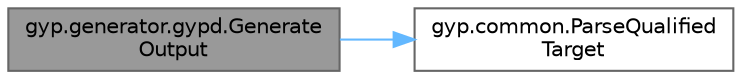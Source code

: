 digraph "gyp.generator.gypd.GenerateOutput"
{
 // LATEX_PDF_SIZE
  bgcolor="transparent";
  edge [fontname=Helvetica,fontsize=10,labelfontname=Helvetica,labelfontsize=10];
  node [fontname=Helvetica,fontsize=10,shape=box,height=0.2,width=0.4];
  rankdir="LR";
  Node1 [id="Node000001",label="gyp.generator.gypd.Generate\lOutput",height=0.2,width=0.4,color="gray40", fillcolor="grey60", style="filled", fontcolor="black",tooltip=" "];
  Node1 -> Node2 [id="edge2_Node000001_Node000002",color="steelblue1",style="solid",tooltip=" "];
  Node2 [id="Node000002",label="gyp.common.ParseQualified\lTarget",height=0.2,width=0.4,color="grey40", fillcolor="white", style="filled",URL="$namespacegyp_1_1common.html#a51180f038e57ff79c30f6231d1d7958f",tooltip=" "];
}
